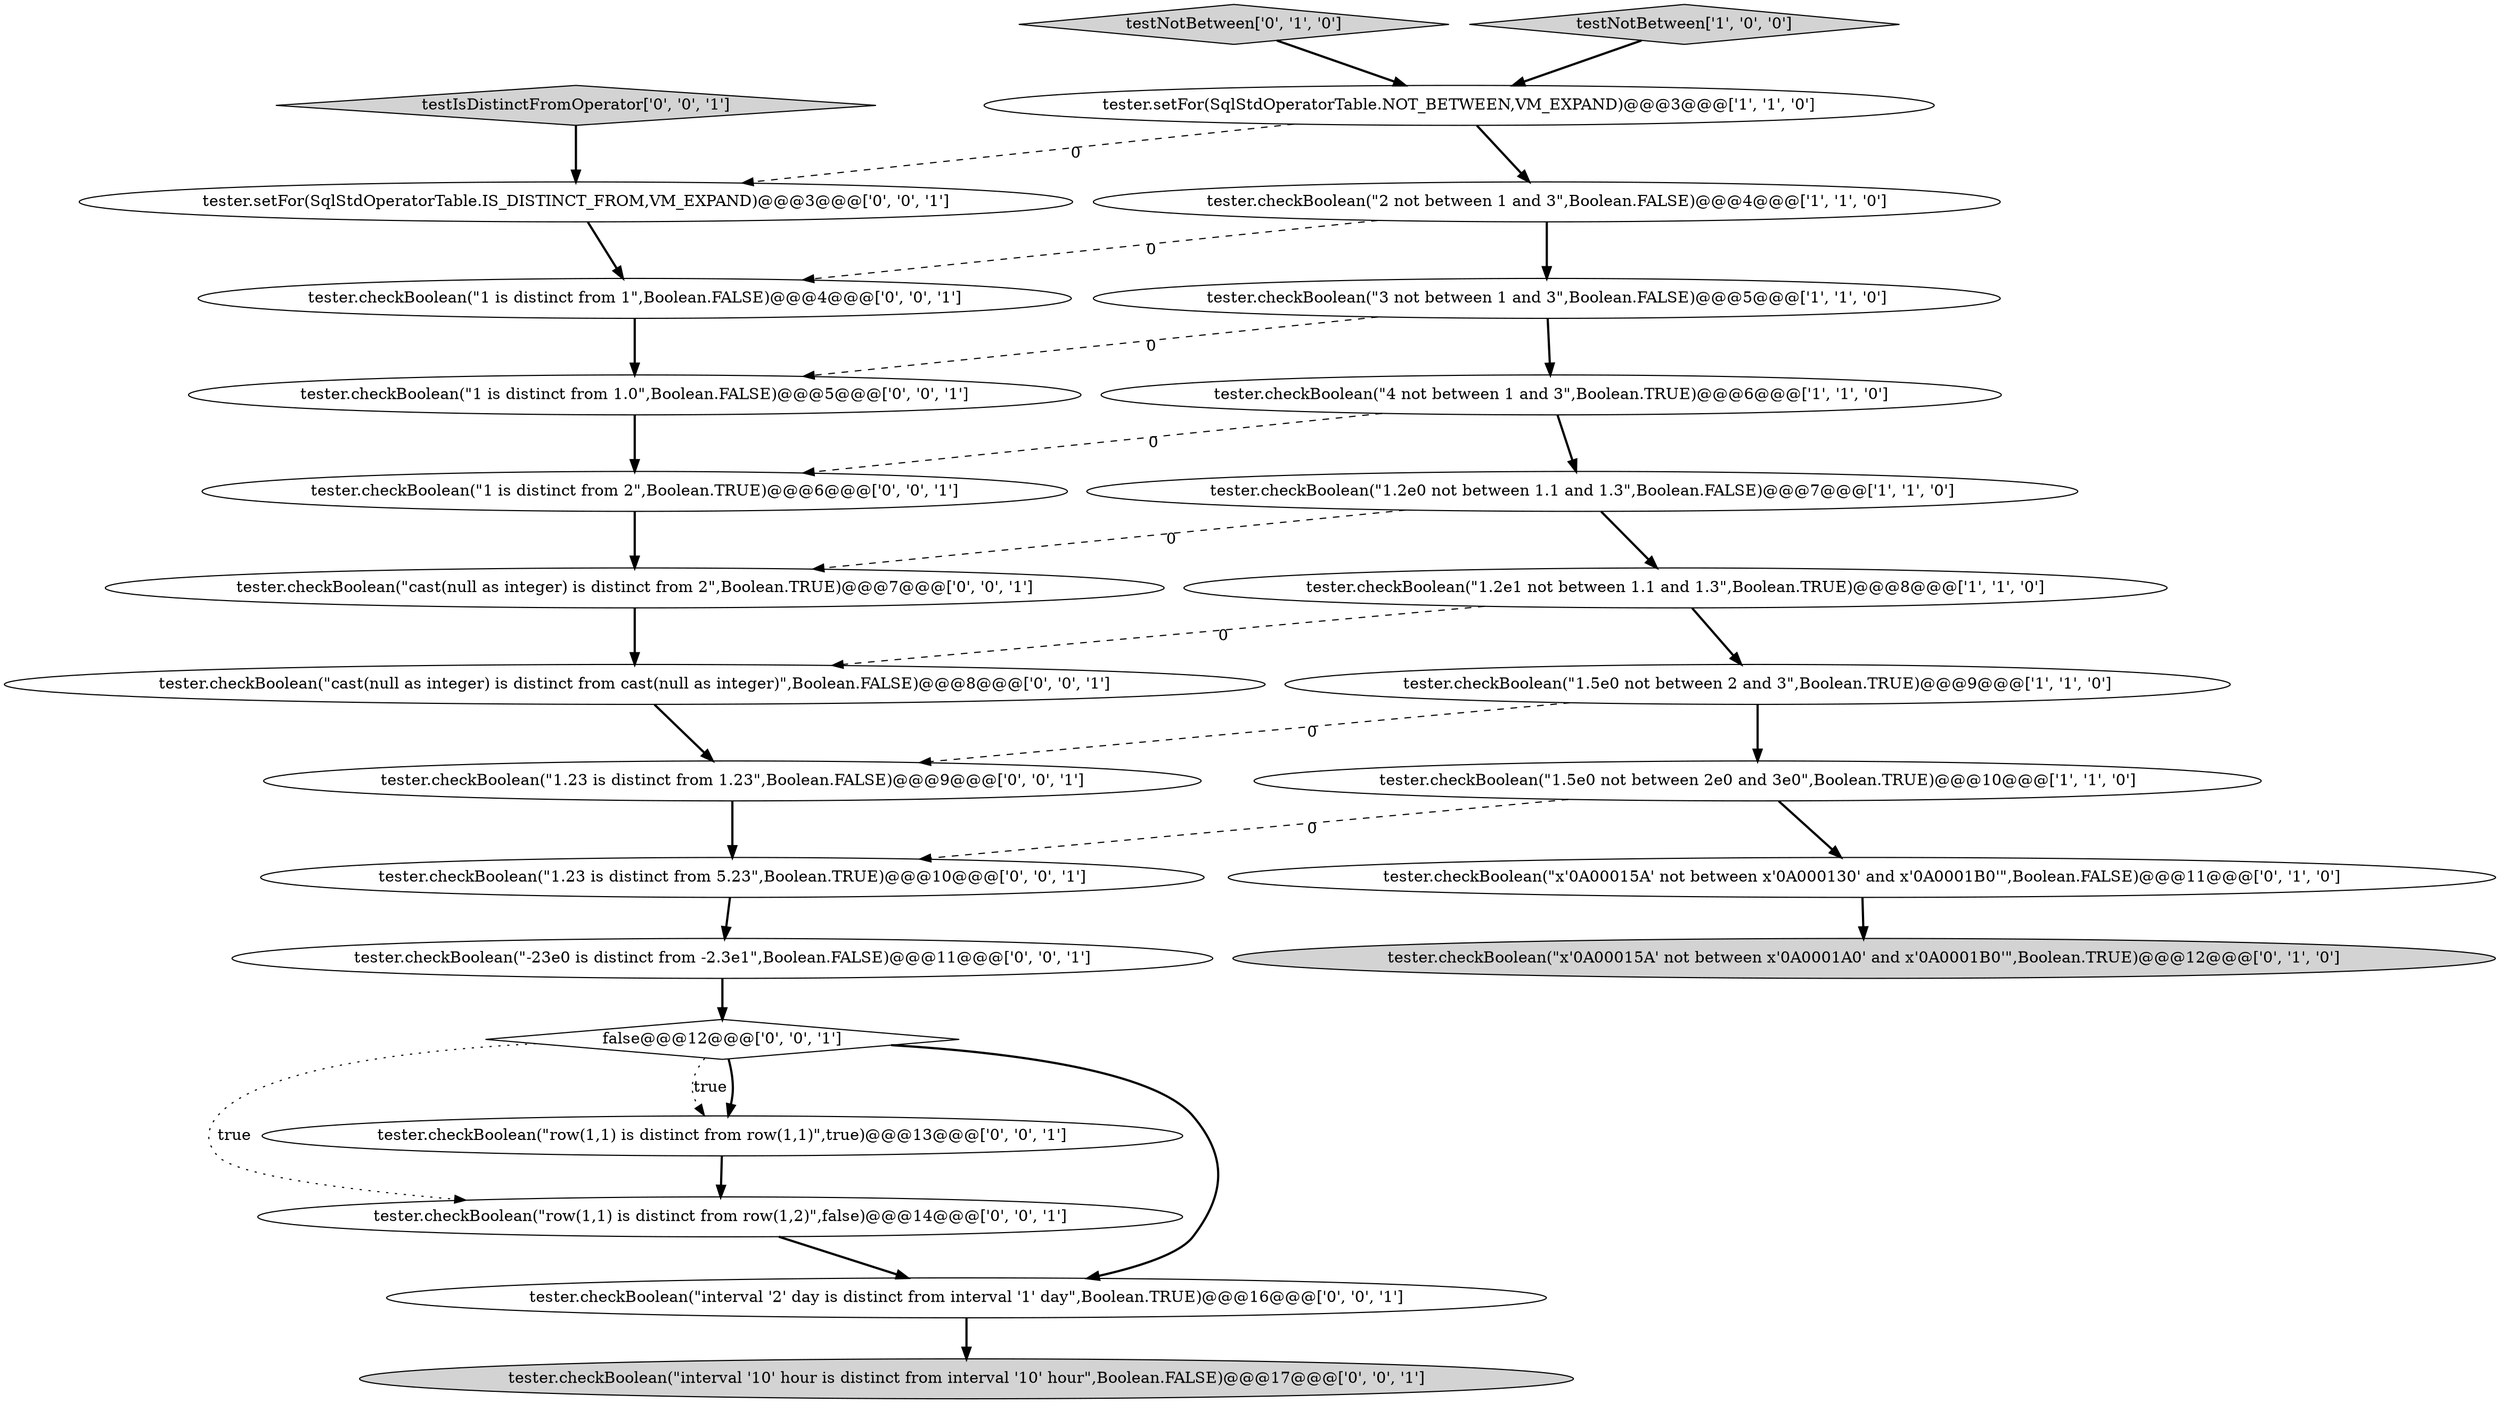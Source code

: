 digraph {
21 [style = filled, label = "tester.checkBoolean(\"row(1,1) is distinct from row(1,2)\",false)@@@14@@@['0', '0', '1']", fillcolor = white, shape = ellipse image = "AAA0AAABBB3BBB"];
16 [style = filled, label = "false@@@12@@@['0', '0', '1']", fillcolor = white, shape = diamond image = "AAA0AAABBB3BBB"];
14 [style = filled, label = "testIsDistinctFromOperator['0', '0', '1']", fillcolor = lightgray, shape = diamond image = "AAA0AAABBB3BBB"];
11 [style = filled, label = "testNotBetween['0', '1', '0']", fillcolor = lightgray, shape = diamond image = "AAA0AAABBB2BBB"];
4 [style = filled, label = "tester.setFor(SqlStdOperatorTable.NOT_BETWEEN,VM_EXPAND)@@@3@@@['1', '1', '0']", fillcolor = white, shape = ellipse image = "AAA0AAABBB1BBB"];
2 [style = filled, label = "tester.checkBoolean(\"1.5e0 not between 2 and 3\",Boolean.TRUE)@@@9@@@['1', '1', '0']", fillcolor = white, shape = ellipse image = "AAA0AAABBB1BBB"];
9 [style = filled, label = "tester.checkBoolean(\"x'0A00015A' not between x'0A000130' and x'0A0001B0'\",Boolean.FALSE)@@@11@@@['0', '1', '0']", fillcolor = white, shape = ellipse image = "AAA1AAABBB2BBB"];
18 [style = filled, label = "tester.checkBoolean(\"interval '2' day is distinct from interval '1' day\",Boolean.TRUE)@@@16@@@['0', '0', '1']", fillcolor = white, shape = ellipse image = "AAA0AAABBB3BBB"];
24 [style = filled, label = "tester.checkBoolean(\"cast(null as integer) is distinct from 2\",Boolean.TRUE)@@@7@@@['0', '0', '1']", fillcolor = white, shape = ellipse image = "AAA0AAABBB3BBB"];
5 [style = filled, label = "tester.checkBoolean(\"3 not between 1 and 3\",Boolean.FALSE)@@@5@@@['1', '1', '0']", fillcolor = white, shape = ellipse image = "AAA0AAABBB1BBB"];
6 [style = filled, label = "testNotBetween['1', '0', '0']", fillcolor = lightgray, shape = diamond image = "AAA0AAABBB1BBB"];
26 [style = filled, label = "tester.checkBoolean(\"1 is distinct from 1\",Boolean.FALSE)@@@4@@@['0', '0', '1']", fillcolor = white, shape = ellipse image = "AAA0AAABBB3BBB"];
7 [style = filled, label = "tester.checkBoolean(\"2 not between 1 and 3\",Boolean.FALSE)@@@4@@@['1', '1', '0']", fillcolor = white, shape = ellipse image = "AAA0AAABBB1BBB"];
1 [style = filled, label = "tester.checkBoolean(\"1.2e1 not between 1.1 and 1.3\",Boolean.TRUE)@@@8@@@['1', '1', '0']", fillcolor = white, shape = ellipse image = "AAA0AAABBB1BBB"];
25 [style = filled, label = "tester.checkBoolean(\"1.23 is distinct from 5.23\",Boolean.TRUE)@@@10@@@['0', '0', '1']", fillcolor = white, shape = ellipse image = "AAA0AAABBB3BBB"];
20 [style = filled, label = "tester.checkBoolean(\"cast(null as integer) is distinct from cast(null as integer)\",Boolean.FALSE)@@@8@@@['0', '0', '1']", fillcolor = white, shape = ellipse image = "AAA0AAABBB3BBB"];
12 [style = filled, label = "tester.checkBoolean(\"interval '10' hour is distinct from interval '10' hour\",Boolean.FALSE)@@@17@@@['0', '0', '1']", fillcolor = lightgray, shape = ellipse image = "AAA0AAABBB3BBB"];
0 [style = filled, label = "tester.checkBoolean(\"4 not between 1 and 3\",Boolean.TRUE)@@@6@@@['1', '1', '0']", fillcolor = white, shape = ellipse image = "AAA0AAABBB1BBB"];
22 [style = filled, label = "tester.setFor(SqlStdOperatorTable.IS_DISTINCT_FROM,VM_EXPAND)@@@3@@@['0', '0', '1']", fillcolor = white, shape = ellipse image = "AAA0AAABBB3BBB"];
17 [style = filled, label = "tester.checkBoolean(\"row(1,1) is distinct from row(1,1)\",true)@@@13@@@['0', '0', '1']", fillcolor = white, shape = ellipse image = "AAA0AAABBB3BBB"];
8 [style = filled, label = "tester.checkBoolean(\"1.2e0 not between 1.1 and 1.3\",Boolean.FALSE)@@@7@@@['1', '1', '0']", fillcolor = white, shape = ellipse image = "AAA0AAABBB1BBB"];
23 [style = filled, label = "tester.checkBoolean(\"-23e0 is distinct from -2.3e1\",Boolean.FALSE)@@@11@@@['0', '0', '1']", fillcolor = white, shape = ellipse image = "AAA0AAABBB3BBB"];
19 [style = filled, label = "tester.checkBoolean(\"1.23 is distinct from 1.23\",Boolean.FALSE)@@@9@@@['0', '0', '1']", fillcolor = white, shape = ellipse image = "AAA0AAABBB3BBB"];
3 [style = filled, label = "tester.checkBoolean(\"1.5e0 not between 2e0 and 3e0\",Boolean.TRUE)@@@10@@@['1', '1', '0']", fillcolor = white, shape = ellipse image = "AAA0AAABBB1BBB"];
13 [style = filled, label = "tester.checkBoolean(\"1 is distinct from 2\",Boolean.TRUE)@@@6@@@['0', '0', '1']", fillcolor = white, shape = ellipse image = "AAA0AAABBB3BBB"];
15 [style = filled, label = "tester.checkBoolean(\"1 is distinct from 1.0\",Boolean.FALSE)@@@5@@@['0', '0', '1']", fillcolor = white, shape = ellipse image = "AAA0AAABBB3BBB"];
10 [style = filled, label = "tester.checkBoolean(\"x'0A00015A' not between x'0A0001A0' and x'0A0001B0'\",Boolean.TRUE)@@@12@@@['0', '1', '0']", fillcolor = lightgray, shape = ellipse image = "AAA1AAABBB2BBB"];
25->23 [style = bold, label=""];
11->4 [style = bold, label=""];
4->7 [style = bold, label=""];
6->4 [style = bold, label=""];
17->21 [style = bold, label=""];
24->20 [style = bold, label=""];
16->18 [style = bold, label=""];
1->20 [style = dashed, label="0"];
23->16 [style = bold, label=""];
8->24 [style = dashed, label="0"];
0->8 [style = bold, label=""];
13->24 [style = bold, label=""];
3->25 [style = dashed, label="0"];
0->13 [style = dashed, label="0"];
20->19 [style = bold, label=""];
2->3 [style = bold, label=""];
8->1 [style = bold, label=""];
19->25 [style = bold, label=""];
2->19 [style = dashed, label="0"];
5->0 [style = bold, label=""];
26->15 [style = bold, label=""];
22->26 [style = bold, label=""];
21->18 [style = bold, label=""];
3->9 [style = bold, label=""];
16->21 [style = dotted, label="true"];
15->13 [style = bold, label=""];
7->5 [style = bold, label=""];
16->17 [style = bold, label=""];
18->12 [style = bold, label=""];
7->26 [style = dashed, label="0"];
16->17 [style = dotted, label="true"];
1->2 [style = bold, label=""];
5->15 [style = dashed, label="0"];
4->22 [style = dashed, label="0"];
9->10 [style = bold, label=""];
14->22 [style = bold, label=""];
}
